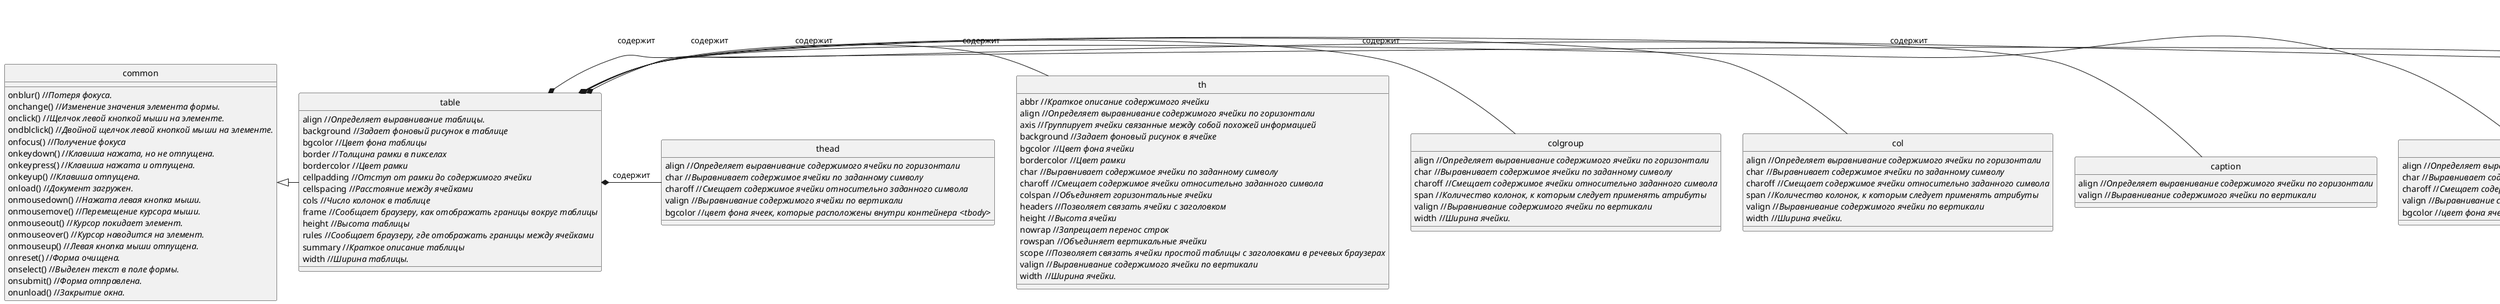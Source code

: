 @startuml
hide circle
' hide member

common <|- table
table *- tr : содержит
table *- tbody : содержит
table *- tfoot : содержит
table *- caption : содержит
table *- col: содержит
table *- colgroup : содержит
table *- th : содержит
table *- thead : содержит
tr "1" *- "0..*" td

class common {
onblur() //<i>Потеря фокуса.
onchange() //<i>Изменение значения элемента формы.
onclick() //<i>Щелчок левой кнопкой мыши на элементе.
ondblclick() //<i>Двойной щелчок левой кнопкой мыши на элементе.
onfocus() //<i>Получение фокуса
onkeydown() //<i>Клавиша нажата, но не отпущена.
onkeypress() //<i>Клавиша нажата и отпущена.
onkeyup() //<i>Клавиша отпущена.
onload() //<i>Документ загружен.
onmousedown() //<i>Нажата левая кнопка мыши.
onmousemove() //<i>Перемещение курсора мыши.
onmouseout() //<i>Курсор покидает элемент.
onmouseover() //<i>Курсор наводится на элемент.
onmouseup() //<i>Левая кнопка мыши отпущена.
onreset() //<i>Форма очищена.
onselect() //<i>Выделен текст в поле формы.
onsubmit() //<i>Форма отправлена.
onunload() //<i>Закрытие окна.
}

class table {
align //<i>Определяет выравнивание таблицы. 
background //<i>Задает фоновый рисунок в таблице
bgcolor //<i>Цвет фона таблицы 
border //<i>Толщина рамки в пикселах 
bordercolor //<i>Цвет рамки
cellpadding //<i>Отступ от рамки до содержимого ячейки
cellspacing //<i>Расстояние между ячейками
cols //<i>Число колонок в таблице
frame //<i>Сообщает браузеру, как отображать границы вокруг таблицы
height //<i>Высота таблицы
rules //<i>Сообщает браузеру, где отображать границы между ячейками
summary //<i>Краткое описание таблицы
width //<i>Ширина таблицы.
}

class tr {
align //<i>Определяет выравнивание содержимого ячейки по горизонтали
bgcolor //<i>Цвет фона ячейки
bordercolor //<i>Цвет рамки
char //<i>Выравнивает содержимое ячейки по заданному символу
charoff //<i>Смещает содержимое ячейки относительно заданного символа
valign //<i>Выравнивание содержимого ячейки по вертикали
}

class td {
abbr //<i>Краткое описание содержимого ячейки
align //<i>Определяет выравнивание содержимого ячейки по горизонтали
axis //<i>Группирует ячейки связанные между собой похожей информацией
background //<i>Задает фоновый рисунок в ячейке
bgcolor //<i>Цвет фона ячейки
bordercolor //<i>Цвет рамки
char //<i>Выравнивает содержимое ячейки по заданному символу
charoff //<i>Смещает содержимое ячейки относительно заданного символа
colspan //<i>Объединяет горизонтальные ячейки
headers //<i>Позволяет связать ячейки с заголовком
height //<i>Высота ячейки
nowrap //<i>Запрещает перенос строк
rowspan //<i>Объединяет вертикальные ячейки
scope //<i>Позволяет связать ячейки простой таблицы с заголовками в речевых браузерах
valign //<i>Выравнивание содержимого ячейки по вертикали
width //<i>Ширина ячейки.
}

class caption {
align //<i>Определяет выравнивание содержимого ячейки по горизонтали
valign //<i>Выравнивание содержимого ячейки по вертикали
}

class col {
align //<i>Определяет выравнивание содержимого ячейки по горизонтали
char //<i>Выравнивает содержимое ячейки по заданному символу
charoff //<i>Смещает содержимое ячейки относительно заданного символа
span //<i>Количество колонок, к которым следует применять атрибуты
valign //<i>Выравнивание содержимого ячейки по вертикали
width //<i>Ширина ячейки.
}

class colgroup {

align //<i>Определяет выравнивание содержимого ячейки по горизонтали
char //<i>Выравнивает содержимое ячейки по заданному символу
charoff //<i>Смещает содержимое ячейки относительно заданного символа
span //<i>Количество колонок, к которым следует применять атрибуты
valign //<i>Выравнивание содержимого ячейки по вертикали
width //<i>Ширина ячейки.
}

class tbody {
align //<i>Определяет выравнивание содержимого ячейки по горизонтали
char //<i>Выравнивает содержимое ячейки по заданному символу
charoff //<i>Смещает содержимое ячейки относительно заданного символа
valign //<i>Выравнивание содержимого ячейки по вертикали
bgcolor //<i>цвет фона ячеек, которые расположены внутри контейнера <tbody>
}

class tfoot {
align //<i>Определяет выравнивание содержимого ячейки по горизонтали
char //<i>Выравнивает содержимое ячейки по заданному символу
charoff //<i>Смещает содержимое ячейки относительно заданного символа
valign //<i>Выравнивание содержимого ячейки по вертикали
bgcolor //<i>цвет фона ячеек, которые расположены внутри контейнера <tbody>
}

class th {
abbr //<i>Краткое описание содержимого ячейки
align //<i>Определяет выравнивание содержимого ячейки по горизонтали
axis //<i>Группирует ячейки связанные между собой похожей информацией
background //<i>Задает фоновый рисунок в ячейке
bgcolor //<i>Цвет фона ячейки
bordercolor //<i>Цвет рамки
char //<i>Выравнивает содержимое ячейки по заданному символу
charoff //<i>Смещает содержимое ячейки относительно заданного символа
colspan //<i>Объединяет горизонтальные ячейки
headers //<i>Позволяет связать ячейки с заголовком
height //<i>Высота ячейки
nowrap //<i>Запрещает перенос строк
rowspan //<i>Объединяет вертикальные ячейки
scope //<i>Позволяет связать ячейки простой таблицы с заголовками в речевых браузерах
valign //<i>Выравнивание содержимого ячейки по вертикали
width //<i>Ширина ячейки.
}

class thead {
align //<i>Определяет выравнивание содержимого ячейки по горизонтали
char //<i>Выравнивает содержимое ячейки по заданному символу
charoff //<i>Смещает содержимое ячейки относительно заданного символа
valign //<i>Выравнивание содержимого ячейки по вертикали
bgcolor //<i>цвет фона ячеек, которые расположены внутри контейнера <tbody>
}






@enduml
